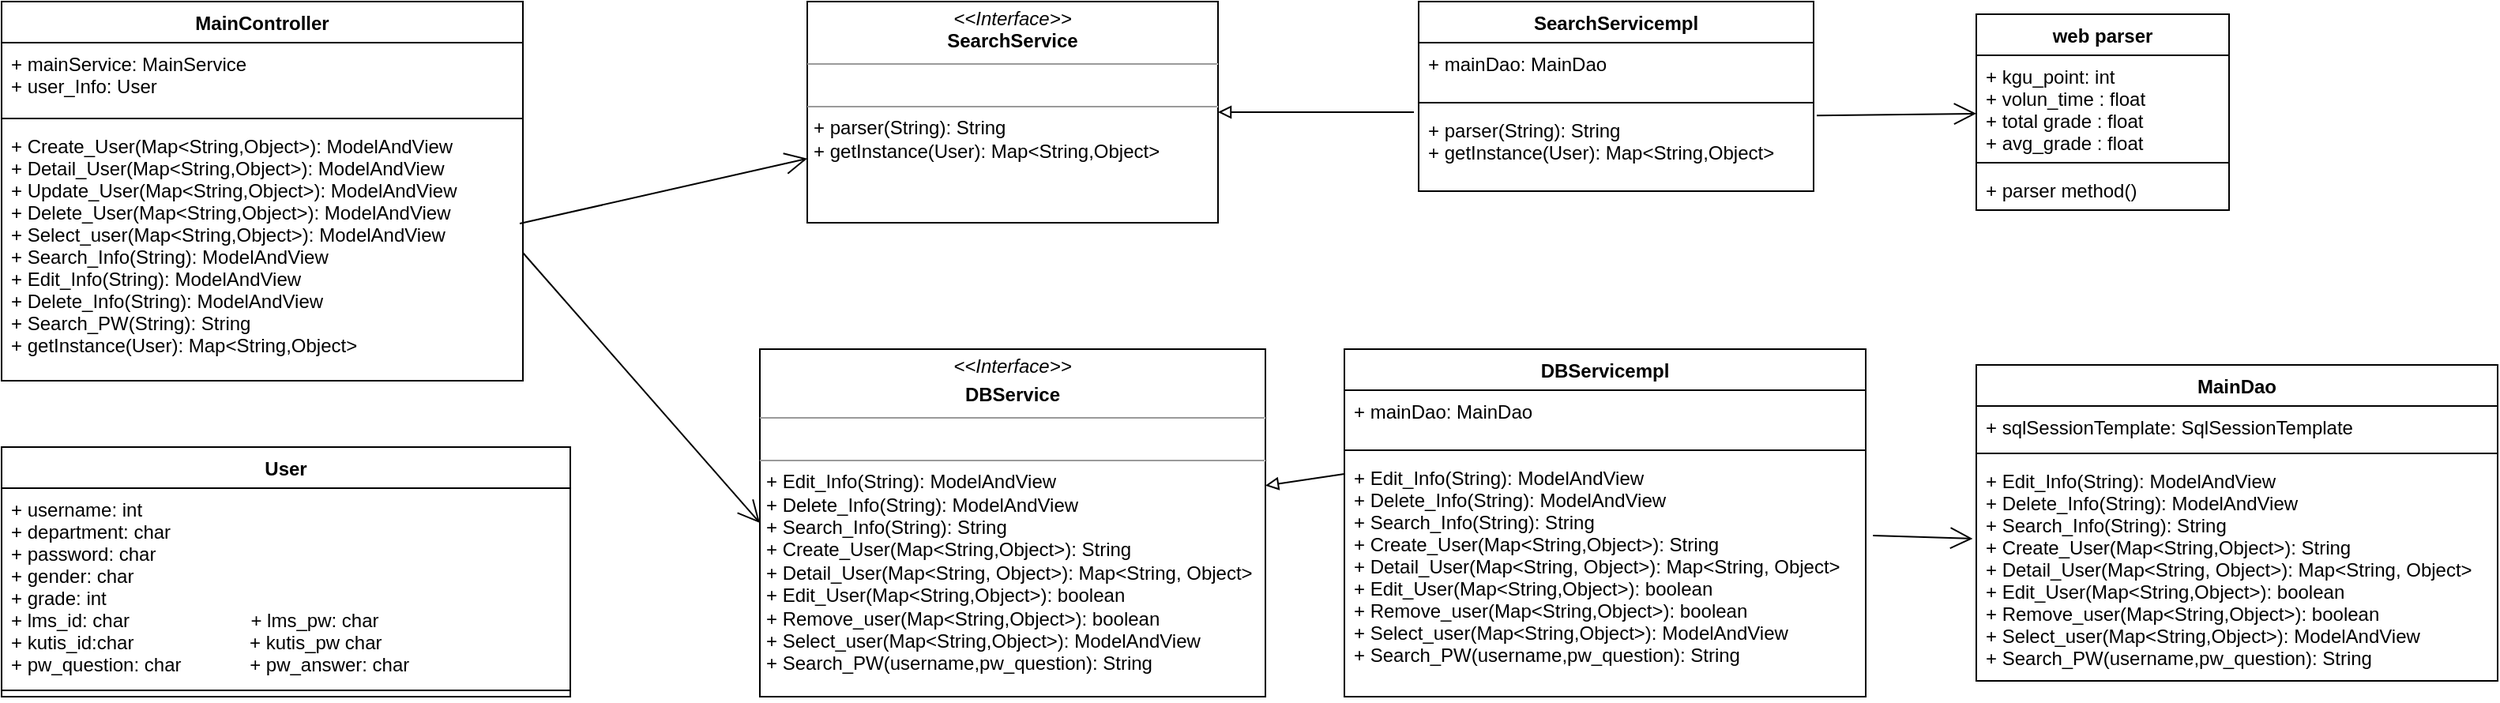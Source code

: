 <mxfile version="14.4.9" type="github">
  <diagram id="hXJ1OrPdra6JV9knEa6E" name="Page-1">
    <mxGraphModel dx="1673" dy="856" grid="1" gridSize="10" guides="1" tooltips="1" connect="1" arrows="1" fold="1" page="1" pageScale="1" pageWidth="827" pageHeight="1169" math="0" shadow="0">
      <root>
        <mxCell id="0" />
        <mxCell id="1" parent="0" />
        <mxCell id="VYDLGmghNPemiEEbXY4p-1" value="MainController" style="swimlane;fontStyle=1;align=center;verticalAlign=top;childLayout=stackLayout;horizontal=1;startSize=26;horizontalStack=0;resizeParent=1;resizeParentMax=0;resizeLast=0;collapsible=1;marginBottom=0;" parent="1" vertex="1">
          <mxGeometry x="10" y="50" width="330" height="240" as="geometry" />
        </mxCell>
        <mxCell id="VYDLGmghNPemiEEbXY4p-2" value="+ mainService: MainService&#xa;+ user_Info: User" style="text;strokeColor=none;fillColor=none;align=left;verticalAlign=top;spacingLeft=4;spacingRight=4;overflow=hidden;rotatable=0;points=[[0,0.5],[1,0.5]];portConstraint=eastwest;" parent="VYDLGmghNPemiEEbXY4p-1" vertex="1">
          <mxGeometry y="26" width="330" height="44" as="geometry" />
        </mxCell>
        <mxCell id="VYDLGmghNPemiEEbXY4p-3" value="" style="line;strokeWidth=1;fillColor=none;align=left;verticalAlign=middle;spacingTop=-1;spacingLeft=3;spacingRight=3;rotatable=0;labelPosition=right;points=[];portConstraint=eastwest;" parent="VYDLGmghNPemiEEbXY4p-1" vertex="1">
          <mxGeometry y="70" width="330" height="8" as="geometry" />
        </mxCell>
        <mxCell id="VYDLGmghNPemiEEbXY4p-4" value="+ Create_User(Map&lt;String,Object&gt;): ModelAndView&#xa;+ Detail_User(Map&lt;String,Object&gt;): ModelAndView&#xa;+ Update_User(Map&lt;String,Object&gt;): ModelAndView&#xa;+ Delete_User(Map&lt;String,Object&gt;): ModelAndView&#xa;+ Select_user(Map&lt;String,Object&gt;): ModelAndView&#xa;+ Search_Info(String): ModelAndView&#xa;+ Edit_Info(String): ModelAndView&#xa;+ Delete_Info(String): ModelAndView&#xa;+ Search_PW(String): String&#xa;+ getInstance(User): Map&lt;String,Object&gt;&#xa;" style="text;strokeColor=none;fillColor=none;align=left;verticalAlign=top;spacingLeft=4;spacingRight=4;overflow=hidden;rotatable=0;points=[[0,0.5],[1,0.5]];portConstraint=eastwest;" parent="VYDLGmghNPemiEEbXY4p-1" vertex="1">
          <mxGeometry y="78" width="330" height="162" as="geometry" />
        </mxCell>
        <mxCell id="VYDLGmghNPemiEEbXY4p-5" value="DBServicempl" style="swimlane;fontStyle=1;align=center;verticalAlign=top;childLayout=stackLayout;horizontal=1;startSize=26;horizontalStack=0;resizeParent=1;resizeParentMax=0;resizeLast=0;collapsible=1;marginBottom=0;" parent="1" vertex="1">
          <mxGeometry x="860" y="270" width="330" height="220" as="geometry" />
        </mxCell>
        <mxCell id="VYDLGmghNPemiEEbXY4p-6" value="+ mainDao: MainDao" style="text;strokeColor=none;fillColor=none;align=left;verticalAlign=top;spacingLeft=4;spacingRight=4;overflow=hidden;rotatable=0;points=[[0,0.5],[1,0.5]];portConstraint=eastwest;" parent="VYDLGmghNPemiEEbXY4p-5" vertex="1">
          <mxGeometry y="26" width="330" height="34" as="geometry" />
        </mxCell>
        <mxCell id="VYDLGmghNPemiEEbXY4p-7" value="" style="line;strokeWidth=1;fillColor=none;align=left;verticalAlign=middle;spacingTop=-1;spacingLeft=3;spacingRight=3;rotatable=0;labelPosition=right;points=[];portConstraint=eastwest;" parent="VYDLGmghNPemiEEbXY4p-5" vertex="1">
          <mxGeometry y="60" width="330" height="8" as="geometry" />
        </mxCell>
        <mxCell id="VYDLGmghNPemiEEbXY4p-8" value="+ Edit_Info(String): ModelAndView&#xa;+ Delete_Info(String): ModelAndView&#xa;+ Search_Info(String): String&#xa;+ Create_User(Map&lt;String,Object&gt;): String&#xa;+ Detail_User(Map&lt;String, Object&gt;): Map&lt;String, Object&gt;&#xa;+ Edit_User(Map&lt;String,Object&gt;): boolean                                  &#xa;+ Remove_user(Map&lt;String,Object&gt;): boolean&#xa;+ Select_user(Map&lt;String,Object&gt;): ModelAndView&#xa;+ Search_PW(username,pw_question): String" style="text;strokeColor=none;fillColor=none;align=left;verticalAlign=top;spacingLeft=4;spacingRight=4;overflow=hidden;rotatable=0;points=[[0,0.5],[1,0.5]];portConstraint=eastwest;" parent="VYDLGmghNPemiEEbXY4p-5" vertex="1">
          <mxGeometry y="68" width="330" height="152" as="geometry" />
        </mxCell>
        <mxCell id="VYDLGmghNPemiEEbXY4p-14" value="MainDao" style="swimlane;fontStyle=1;align=center;verticalAlign=top;childLayout=stackLayout;horizontal=1;startSize=26;horizontalStack=0;resizeParent=1;resizeParentMax=0;resizeLast=0;collapsible=1;marginBottom=0;" parent="1" vertex="1">
          <mxGeometry x="1260" y="280" width="330" height="200" as="geometry" />
        </mxCell>
        <mxCell id="VYDLGmghNPemiEEbXY4p-15" value="+ sqlSessionTemplate: SqlSessionTemplate" style="text;strokeColor=none;fillColor=none;align=left;verticalAlign=top;spacingLeft=4;spacingRight=4;overflow=hidden;rotatable=0;points=[[0,0.5],[1,0.5]];portConstraint=eastwest;" parent="VYDLGmghNPemiEEbXY4p-14" vertex="1">
          <mxGeometry y="26" width="330" height="26" as="geometry" />
        </mxCell>
        <mxCell id="VYDLGmghNPemiEEbXY4p-16" value="" style="line;strokeWidth=1;fillColor=none;align=left;verticalAlign=middle;spacingTop=-1;spacingLeft=3;spacingRight=3;rotatable=0;labelPosition=right;points=[];portConstraint=eastwest;" parent="VYDLGmghNPemiEEbXY4p-14" vertex="1">
          <mxGeometry y="52" width="330" height="8" as="geometry" />
        </mxCell>
        <mxCell id="VYDLGmghNPemiEEbXY4p-17" value="+ Edit_Info(String): ModelAndView&#xa;+ Delete_Info(String): ModelAndView&#xa;+ Search_Info(String): String&#xa;+ Create_User(Map&lt;String,Object&gt;): String&#xa;+ Detail_User(Map&lt;String, Object&gt;): Map&lt;String, Object&gt;&#xa;+ Edit_User(Map&lt;String,Object&gt;): boolean                                  &#xa;+ Remove_user(Map&lt;String,Object&gt;): boolean&#xa;+ Select_user(Map&lt;String,Object&gt;): ModelAndView&#xa;+ Search_PW(username,pw_question): String" style="text;strokeColor=none;fillColor=none;align=left;verticalAlign=top;spacingLeft=4;spacingRight=4;overflow=hidden;rotatable=0;points=[[0,0.5],[1,0.5]];portConstraint=eastwest;" parent="VYDLGmghNPemiEEbXY4p-14" vertex="1">
          <mxGeometry y="60" width="330" height="140" as="geometry" />
        </mxCell>
        <mxCell id="VYDLGmghNPemiEEbXY4p-19" value="&lt;p style=&quot;margin: 0px ; margin-top: 4px ; text-align: center&quot;&gt;&lt;i&gt;&amp;lt;&amp;lt;Interface&amp;gt;&amp;gt;&lt;/i&gt;&lt;/p&gt;&lt;p style=&quot;margin: 0px ; margin-top: 4px ; text-align: center&quot;&gt;&lt;b&gt;DBService&lt;/b&gt;&lt;/p&gt;&lt;hr size=&quot;1&quot;&gt;&lt;p style=&quot;margin: 0px ; margin-left: 4px&quot;&gt;&lt;br&gt;&lt;/p&gt;&lt;hr size=&quot;1&quot;&gt;&lt;p style=&quot;margin: 0px ; margin-left: 4px&quot;&gt;+ Edit_Info(String): ModelAndView&lt;br style=&quot;padding: 0px ; margin: 0px&quot;&gt;+ Delete_Info(String): ModelAndView&lt;br&gt;&lt;/p&gt;&lt;p style=&quot;margin: 0px ; margin-left: 4px&quot;&gt;+ Search_Info(String): String&lt;br&gt;&lt;/p&gt;&lt;p style=&quot;margin: 0px ; margin-left: 4px&quot;&gt;+ Create_User(Map&amp;lt;String,Object&amp;gt;): String&lt;br style=&quot;padding: 0px ; margin: 0px&quot;&gt;+ Detail_User(Map&amp;lt;String, Object&amp;gt;): Map&amp;lt;String, Object&amp;gt;&lt;br style=&quot;padding: 0px ; margin: 0px&quot;&gt;+ Edit_User(Map&amp;lt;String,Object&amp;gt;): boolean&amp;nbsp; &amp;nbsp; &amp;nbsp; &amp;nbsp; &amp;nbsp; &amp;nbsp; &amp;nbsp; &amp;nbsp; &amp;nbsp; &amp;nbsp; &amp;nbsp; &amp;nbsp; &amp;nbsp; &amp;nbsp; &amp;nbsp; &amp;nbsp; &amp;nbsp;&amp;nbsp;&lt;br style=&quot;padding: 0px ; margin: 0px&quot;&gt;+ Remove_user(Map&amp;lt;String,Object&amp;gt;): boolean&lt;br&gt;&lt;/p&gt;&lt;p style=&quot;margin: 0px ; margin-left: 4px&quot;&gt;+ Select_user(Map&amp;lt;String,Object&amp;gt;): ModelAndView&lt;br&gt;&lt;/p&gt;&lt;p style=&quot;margin: 0px ; margin-left: 4px&quot;&gt;+ Search_PW(username,pw_question): String&lt;/p&gt;&lt;p style=&quot;margin: 0px ; margin-left: 4px&quot;&gt;&lt;br&gt;&lt;/p&gt;" style="verticalAlign=top;align=left;overflow=fill;fontSize=12;fontFamily=Helvetica;html=1;" parent="1" vertex="1">
          <mxGeometry x="490" y="270" width="320" height="220" as="geometry" />
        </mxCell>
        <mxCell id="VYDLGmghNPemiEEbXY4p-22" value="&lt;p style=&quot;margin: 0px ; margin-top: 4px ; text-align: center&quot;&gt;&lt;i&gt;&amp;lt;&amp;lt;Interface&amp;gt;&amp;gt;&lt;/i&gt;&lt;br&gt;&lt;b&gt;SearchService&lt;/b&gt;&lt;/p&gt;&lt;hr size=&quot;1&quot;&gt;&lt;p style=&quot;margin: 0px ; margin-left: 4px&quot;&gt;&lt;br&gt;&lt;/p&gt;&lt;hr size=&quot;1&quot;&gt;&lt;p style=&quot;margin: 0px ; margin-left: 4px&quot;&gt;+ parser(String): String&lt;br style=&quot;padding: 0px ; margin: 0px&quot;&gt;+ getInstance(User): Map&amp;lt;String,Object&amp;gt;&lt;br&gt;&lt;/p&gt;" style="verticalAlign=top;align=left;overflow=fill;fontSize=12;fontFamily=Helvetica;html=1;" parent="1" vertex="1">
          <mxGeometry x="520" y="50" width="260" height="140" as="geometry" />
        </mxCell>
        <mxCell id="VYDLGmghNPemiEEbXY4p-27" value="SearchServicempl" style="swimlane;fontStyle=1;align=center;verticalAlign=top;childLayout=stackLayout;horizontal=1;startSize=26;horizontalStack=0;resizeParent=1;resizeParentMax=0;resizeLast=0;collapsible=1;marginBottom=0;" parent="1" vertex="1">
          <mxGeometry x="907" y="50" width="250" height="120" as="geometry" />
        </mxCell>
        <mxCell id="VYDLGmghNPemiEEbXY4p-28" value="+ mainDao: MainDao" style="text;strokeColor=none;fillColor=none;align=left;verticalAlign=top;spacingLeft=4;spacingRight=4;overflow=hidden;rotatable=0;points=[[0,0.5],[1,0.5]];portConstraint=eastwest;" parent="VYDLGmghNPemiEEbXY4p-27" vertex="1">
          <mxGeometry y="26" width="250" height="34" as="geometry" />
        </mxCell>
        <mxCell id="VYDLGmghNPemiEEbXY4p-29" value="" style="line;strokeWidth=1;fillColor=none;align=left;verticalAlign=middle;spacingTop=-1;spacingLeft=3;spacingRight=3;rotatable=0;labelPosition=right;points=[];portConstraint=eastwest;" parent="VYDLGmghNPemiEEbXY4p-27" vertex="1">
          <mxGeometry y="60" width="250" height="8" as="geometry" />
        </mxCell>
        <mxCell id="VYDLGmghNPemiEEbXY4p-30" value="+ parser(String): String&#xa;+ getInstance(User): Map&lt;String,Object&gt;" style="text;strokeColor=none;fillColor=none;align=left;verticalAlign=top;spacingLeft=4;spacingRight=4;overflow=hidden;rotatable=0;points=[[0,0.5],[1,0.5]];portConstraint=eastwest;" parent="VYDLGmghNPemiEEbXY4p-27" vertex="1">
          <mxGeometry y="68" width="250" height="52" as="geometry" />
        </mxCell>
        <mxCell id="VYDLGmghNPemiEEbXY4p-40" value="User" style="swimlane;fontStyle=1;align=center;verticalAlign=top;childLayout=stackLayout;horizontal=1;startSize=26;horizontalStack=0;resizeParent=1;resizeParentMax=0;resizeLast=0;collapsible=1;marginBottom=0;" parent="1" vertex="1">
          <mxGeometry x="10" y="332" width="360" height="158" as="geometry" />
        </mxCell>
        <mxCell id="VYDLGmghNPemiEEbXY4p-41" value="+ username: int&#xa;+ department: char&#xa;+ password: char&#xa;+ gender: char&#xa;+ grade: int&#xa;+ lms_id: char                       + lms_pw: char&#xa;+ kutis_id:char                      + kutis_pw char&#xa;+ pw_question: char             + pw_answer: char" style="text;strokeColor=none;fillColor=none;align=left;verticalAlign=top;spacingLeft=4;spacingRight=4;overflow=hidden;rotatable=0;points=[[0,0.5],[1,0.5]];portConstraint=eastwest;" parent="VYDLGmghNPemiEEbXY4p-40" vertex="1">
          <mxGeometry y="26" width="360" height="124" as="geometry" />
        </mxCell>
        <mxCell id="VYDLGmghNPemiEEbXY4p-42" value="" style="line;strokeWidth=1;fillColor=none;align=left;verticalAlign=middle;spacingTop=-1;spacingLeft=3;spacingRight=3;rotatable=0;labelPosition=right;points=[];portConstraint=eastwest;" parent="VYDLGmghNPemiEEbXY4p-40" vertex="1">
          <mxGeometry y="150" width="360" height="8" as="geometry" />
        </mxCell>
        <mxCell id="VYDLGmghNPemiEEbXY4p-46" value="" style="endArrow=block;endFill=0;html=1;" parent="1" target="VYDLGmghNPemiEEbXY4p-19" edge="1">
          <mxGeometry width="160" relative="1" as="geometry">
            <mxPoint x="860" y="349" as="sourcePoint" />
            <mxPoint x="510" y="520" as="targetPoint" />
          </mxGeometry>
        </mxCell>
        <mxCell id="VYDLGmghNPemiEEbXY4p-47" value="" style="endArrow=block;endFill=0;html=1;entryX=1;entryY=0.5;entryDx=0;entryDy=0;" parent="1" target="VYDLGmghNPemiEEbXY4p-22" edge="1">
          <mxGeometry width="160" relative="1" as="geometry">
            <mxPoint x="904" y="120" as="sourcePoint" />
            <mxPoint x="125" y="570" as="targetPoint" />
          </mxGeometry>
        </mxCell>
        <mxCell id="VYDLGmghNPemiEEbXY4p-48" value="" style="endArrow=open;endFill=1;endSize=12;html=1;exitX=1.008;exitY=0.079;exitDx=0;exitDy=0;exitPerimeter=0;" parent="1" source="VYDLGmghNPemiEEbXY4p-30" target="VYDLGmghNPemiEEbXY4p-59" edge="1">
          <mxGeometry width="160" relative="1" as="geometry">
            <mxPoint x="1100" y="390" as="sourcePoint" />
            <mxPoint x="1390" y="120" as="targetPoint" />
          </mxGeometry>
        </mxCell>
        <mxCell id="VYDLGmghNPemiEEbXY4p-50" value="" style="endArrow=open;endFill=1;endSize=12;html=1;exitX=1.014;exitY=0.329;exitDx=0;exitDy=0;exitPerimeter=0;entryX=-0.007;entryY=0.357;entryDx=0;entryDy=0;entryPerimeter=0;" parent="1" source="VYDLGmghNPemiEEbXY4p-8" target="VYDLGmghNPemiEEbXY4p-17" edge="1">
          <mxGeometry width="160" relative="1" as="geometry">
            <mxPoint x="1089.0" y="142.108" as="sourcePoint" />
            <mxPoint x="1300" y="240" as="targetPoint" />
          </mxGeometry>
        </mxCell>
        <mxCell id="VYDLGmghNPemiEEbXY4p-51" value="" style="endArrow=open;endFill=1;endSize=12;html=1;exitX=0.994;exitY=0.386;exitDx=0;exitDy=0;exitPerimeter=0;" parent="1" source="VYDLGmghNPemiEEbXY4p-4" target="VYDLGmghNPemiEEbXY4p-22" edge="1">
          <mxGeometry width="160" relative="1" as="geometry">
            <mxPoint x="550" y="390" as="sourcePoint" />
            <mxPoint x="710" y="390" as="targetPoint" />
          </mxGeometry>
        </mxCell>
        <mxCell id="VYDLGmghNPemiEEbXY4p-52" value="" style="endArrow=open;endFill=1;endSize=12;html=1;exitX=1;exitY=0.5;exitDx=0;exitDy=0;entryX=0;entryY=0.5;entryDx=0;entryDy=0;" parent="1" source="VYDLGmghNPemiEEbXY4p-4" target="VYDLGmghNPemiEEbXY4p-19" edge="1">
          <mxGeometry width="160" relative="1" as="geometry">
            <mxPoint x="348.02" y="201.06" as="sourcePoint" />
            <mxPoint x="550" y="152.731" as="targetPoint" />
          </mxGeometry>
        </mxCell>
        <mxCell id="VYDLGmghNPemiEEbXY4p-59" value="web parser" style="swimlane;fontStyle=1;align=center;verticalAlign=top;childLayout=stackLayout;horizontal=1;startSize=26;horizontalStack=0;resizeParent=1;resizeParentMax=0;resizeLast=0;collapsible=1;marginBottom=0;" parent="1" vertex="1">
          <mxGeometry x="1260" y="58" width="160" height="124" as="geometry" />
        </mxCell>
        <mxCell id="VYDLGmghNPemiEEbXY4p-60" value="+ kgu_point: int&#xa;+ volun_time : float&#xa;+ total grade : float&#xa;+ avg_grade : float" style="text;strokeColor=none;fillColor=none;align=left;verticalAlign=top;spacingLeft=4;spacingRight=4;overflow=hidden;rotatable=0;points=[[0,0.5],[1,0.5]];portConstraint=eastwest;" parent="VYDLGmghNPemiEEbXY4p-59" vertex="1">
          <mxGeometry y="26" width="160" height="64" as="geometry" />
        </mxCell>
        <mxCell id="VYDLGmghNPemiEEbXY4p-61" value="" style="line;strokeWidth=1;fillColor=none;align=left;verticalAlign=middle;spacingTop=-1;spacingLeft=3;spacingRight=3;rotatable=0;labelPosition=right;points=[];portConstraint=eastwest;" parent="VYDLGmghNPemiEEbXY4p-59" vertex="1">
          <mxGeometry y="90" width="160" height="8" as="geometry" />
        </mxCell>
        <mxCell id="VYDLGmghNPemiEEbXY4p-62" value="+ parser method()" style="text;strokeColor=none;fillColor=none;align=left;verticalAlign=top;spacingLeft=4;spacingRight=4;overflow=hidden;rotatable=0;points=[[0,0.5],[1,0.5]];portConstraint=eastwest;" parent="VYDLGmghNPemiEEbXY4p-59" vertex="1">
          <mxGeometry y="98" width="160" height="26" as="geometry" />
        </mxCell>
      </root>
    </mxGraphModel>
  </diagram>
</mxfile>
